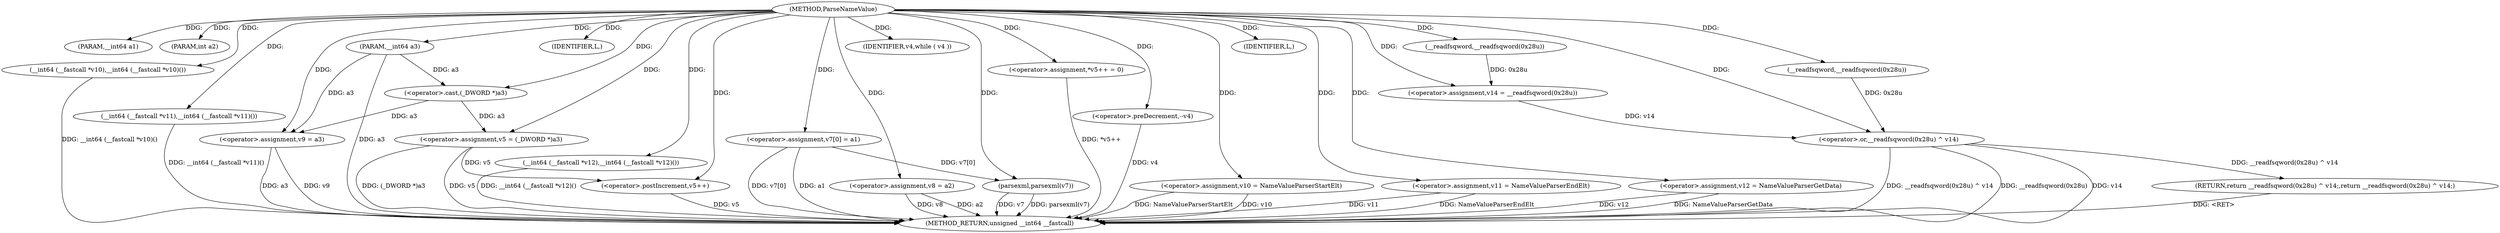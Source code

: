 digraph ParseNameValue {  
"1000111" [label = "(METHOD,ParseNameValue)" ]
"1000174" [label = "(METHOD_RETURN,unsigned __int64 __fastcall)" ]
"1000112" [label = "(PARAM,__int64 a1)" ]
"1000113" [label = "(PARAM,int a2)" ]
"1000114" [label = "(PARAM,__int64 a3)" ]
"1000121" [label = "(__int64 (__fastcall *v10),__int64 (__fastcall *v10)())" ]
"1000122" [label = "(__int64 (__fastcall *v11),__int64 (__fastcall *v11)())" ]
"1000123" [label = "(__int64 (__fastcall *v12),__int64 (__fastcall *v12)())" ]
"1000126" [label = "(IDENTIFIER,L,)" ]
"1000127" [label = "(<operator>.assignment,v14 = __readfsqword(0x28u))" ]
"1000129" [label = "(__readfsqword,__readfsqword(0x28u))" ]
"1000131" [label = "(<operator>.assignment,v5 = (_DWORD *)a3)" ]
"1000133" [label = "(<operator>.cast,(_DWORD *)a3)" ]
"1000136" [label = "(<operator>.assignment,v7[0] = a1)" ]
"1000141" [label = "(<operator>.assignment,v8 = a2)" ]
"1000145" [label = "(IDENTIFIER,v4,while ( v4 ))" ]
"1000147" [label = "(<operator>.assignment,*v5++ = 0)" ]
"1000149" [label = "(<operator>.postIncrement,v5++)" ]
"1000152" [label = "(<operator>.preDecrement,--v4)" ]
"1000154" [label = "(<operator>.assignment,v9 = a3)" ]
"1000157" [label = "(IDENTIFIER,L,)" ]
"1000158" [label = "(<operator>.assignment,v10 = NameValueParserStartElt)" ]
"1000161" [label = "(<operator>.assignment,v11 = NameValueParserEndElt)" ]
"1000164" [label = "(<operator>.assignment,v12 = NameValueParserGetData)" ]
"1000167" [label = "(parsexml,parsexml(v7))" ]
"1000169" [label = "(RETURN,return __readfsqword(0x28u) ^ v14;,return __readfsqword(0x28u) ^ v14;)" ]
"1000170" [label = "(<operator>.or,__readfsqword(0x28u) ^ v14)" ]
"1000171" [label = "(__readfsqword,__readfsqword(0x28u))" ]
  "1000164" -> "1000174"  [ label = "DDG: NameValueParserGetData"] 
  "1000136" -> "1000174"  [ label = "DDG: v7[0]"] 
  "1000158" -> "1000174"  [ label = "DDG: v10"] 
  "1000170" -> "1000174"  [ label = "DDG: __readfsqword(0x28u) ^ v14"] 
  "1000170" -> "1000174"  [ label = "DDG: __readfsqword(0x28u)"] 
  "1000154" -> "1000174"  [ label = "DDG: a3"] 
  "1000114" -> "1000174"  [ label = "DDG: a3"] 
  "1000136" -> "1000174"  [ label = "DDG: a1"] 
  "1000170" -> "1000174"  [ label = "DDG: v14"] 
  "1000158" -> "1000174"  [ label = "DDG: NameValueParserStartElt"] 
  "1000167" -> "1000174"  [ label = "DDG: parsexml(v7)"] 
  "1000141" -> "1000174"  [ label = "DDG: a2"] 
  "1000161" -> "1000174"  [ label = "DDG: NameValueParserEndElt"] 
  "1000122" -> "1000174"  [ label = "DDG: __int64 (__fastcall *v11)()"] 
  "1000141" -> "1000174"  [ label = "DDG: v8"] 
  "1000121" -> "1000174"  [ label = "DDG: __int64 (__fastcall *v10)()"] 
  "1000152" -> "1000174"  [ label = "DDG: v4"] 
  "1000131" -> "1000174"  [ label = "DDG: (_DWORD *)a3"] 
  "1000149" -> "1000174"  [ label = "DDG: v5"] 
  "1000147" -> "1000174"  [ label = "DDG: *v5++"] 
  "1000154" -> "1000174"  [ label = "DDG: v9"] 
  "1000123" -> "1000174"  [ label = "DDG: __int64 (__fastcall *v12)()"] 
  "1000167" -> "1000174"  [ label = "DDG: v7"] 
  "1000164" -> "1000174"  [ label = "DDG: v12"] 
  "1000161" -> "1000174"  [ label = "DDG: v11"] 
  "1000131" -> "1000174"  [ label = "DDG: v5"] 
  "1000169" -> "1000174"  [ label = "DDG: <RET>"] 
  "1000111" -> "1000112"  [ label = "DDG: "] 
  "1000111" -> "1000113"  [ label = "DDG: "] 
  "1000111" -> "1000114"  [ label = "DDG: "] 
  "1000111" -> "1000121"  [ label = "DDG: "] 
  "1000111" -> "1000122"  [ label = "DDG: "] 
  "1000111" -> "1000123"  [ label = "DDG: "] 
  "1000111" -> "1000126"  [ label = "DDG: "] 
  "1000129" -> "1000127"  [ label = "DDG: 0x28u"] 
  "1000111" -> "1000127"  [ label = "DDG: "] 
  "1000111" -> "1000129"  [ label = "DDG: "] 
  "1000133" -> "1000131"  [ label = "DDG: a3"] 
  "1000111" -> "1000131"  [ label = "DDG: "] 
  "1000114" -> "1000133"  [ label = "DDG: a3"] 
  "1000111" -> "1000133"  [ label = "DDG: "] 
  "1000111" -> "1000136"  [ label = "DDG: "] 
  "1000111" -> "1000141"  [ label = "DDG: "] 
  "1000111" -> "1000145"  [ label = "DDG: "] 
  "1000111" -> "1000147"  [ label = "DDG: "] 
  "1000131" -> "1000149"  [ label = "DDG: v5"] 
  "1000111" -> "1000149"  [ label = "DDG: "] 
  "1000111" -> "1000152"  [ label = "DDG: "] 
  "1000133" -> "1000154"  [ label = "DDG: a3"] 
  "1000114" -> "1000154"  [ label = "DDG: a3"] 
  "1000111" -> "1000154"  [ label = "DDG: "] 
  "1000111" -> "1000157"  [ label = "DDG: "] 
  "1000111" -> "1000158"  [ label = "DDG: "] 
  "1000111" -> "1000161"  [ label = "DDG: "] 
  "1000111" -> "1000164"  [ label = "DDG: "] 
  "1000136" -> "1000167"  [ label = "DDG: v7[0]"] 
  "1000111" -> "1000167"  [ label = "DDG: "] 
  "1000170" -> "1000169"  [ label = "DDG: __readfsqword(0x28u) ^ v14"] 
  "1000171" -> "1000170"  [ label = "DDG: 0x28u"] 
  "1000111" -> "1000171"  [ label = "DDG: "] 
  "1000127" -> "1000170"  [ label = "DDG: v14"] 
  "1000111" -> "1000170"  [ label = "DDG: "] 
}
